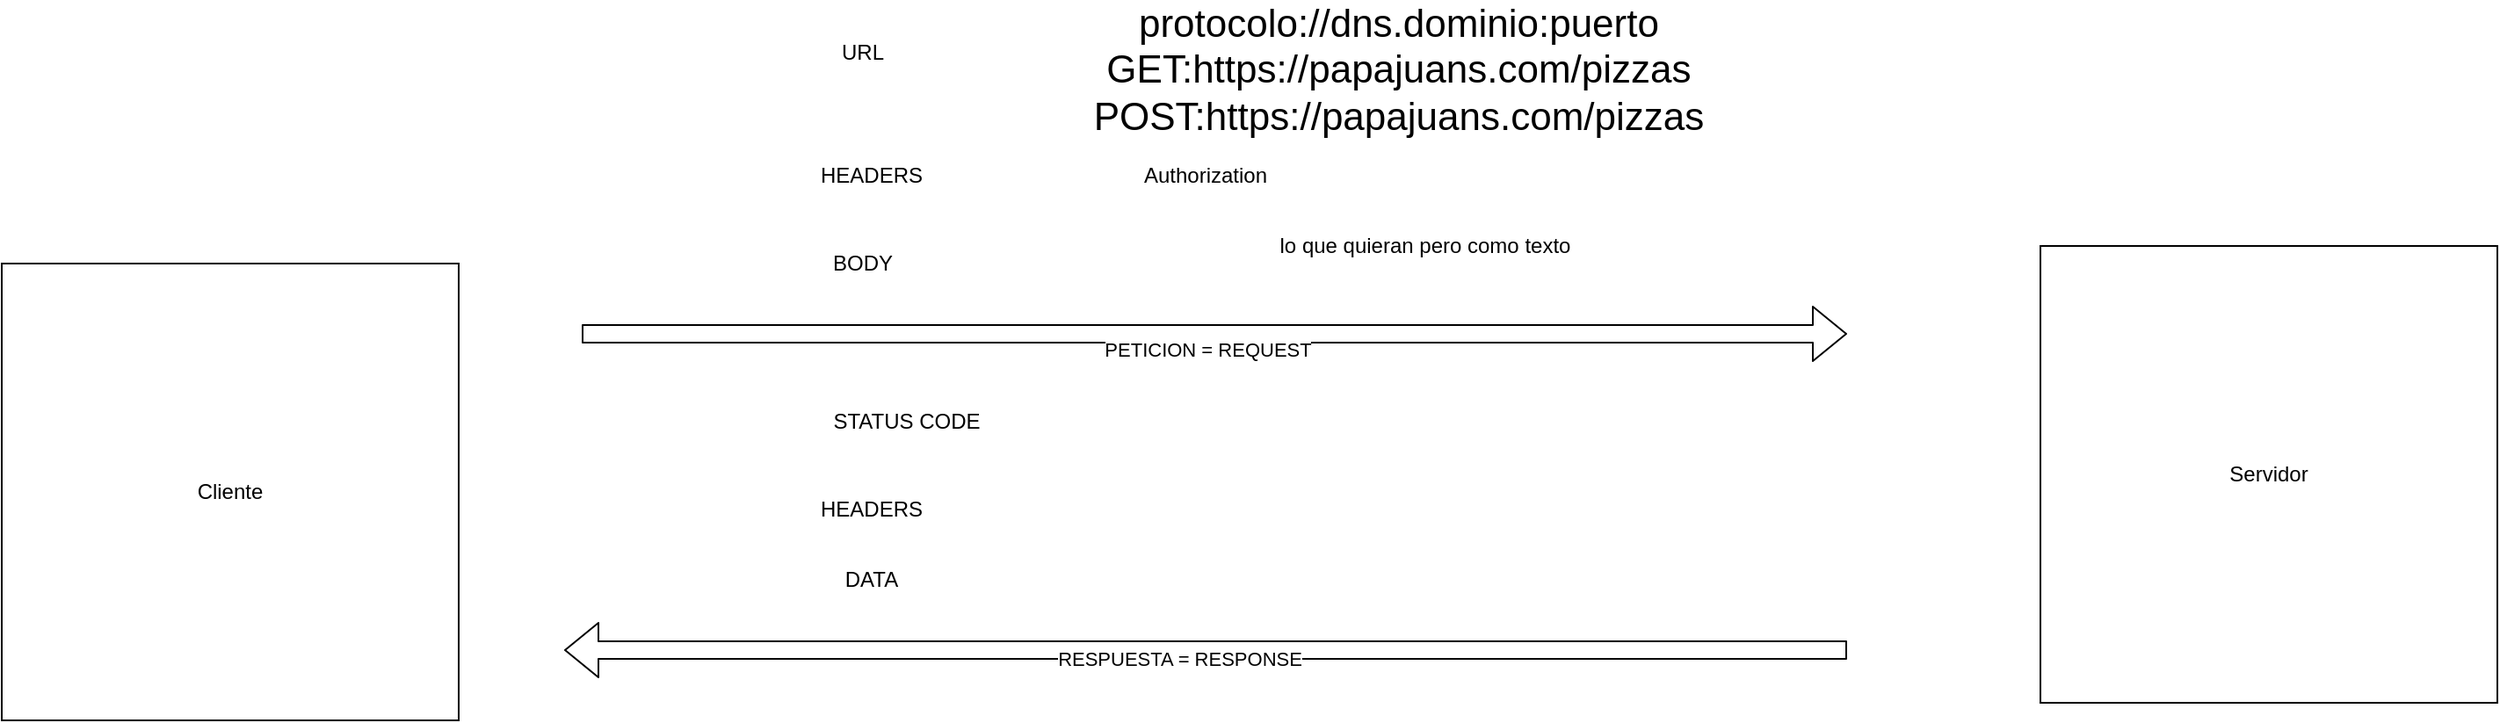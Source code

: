 <mxfile>
    <diagram id="kbAJMu0_gvlOYDLAD9ub" name="Page-1">
        <mxGraphModel dx="1519" dy="1434" grid="1" gridSize="10" guides="1" tooltips="1" connect="1" arrows="1" fold="1" page="1" pageScale="1" pageWidth="827" pageHeight="1169" math="0" shadow="0">
            <root>
                <mxCell id="0"/>
                <mxCell id="1" parent="0"/>
                <mxCell id="2" value="Cliente&lt;br&gt;" style="whiteSpace=wrap;html=1;aspect=fixed;" vertex="1" parent="1">
                    <mxGeometry x="-480" y="110" width="260" height="260" as="geometry"/>
                </mxCell>
                <mxCell id="3" value="Servidor&lt;br&gt;" style="whiteSpace=wrap;html=1;aspect=fixed;" vertex="1" parent="1">
                    <mxGeometry x="680" y="100" width="260" height="260" as="geometry"/>
                </mxCell>
                <mxCell id="5" value="" style="shape=flexArrow;endArrow=classic;html=1;" edge="1" parent="1">
                    <mxGeometry width="50" height="50" relative="1" as="geometry">
                        <mxPoint x="-150" y="150" as="sourcePoint"/>
                        <mxPoint x="570" y="150" as="targetPoint"/>
                    </mxGeometry>
                </mxCell>
                <mxCell id="7" value="PETICION = REQUEST" style="edgeLabel;html=1;align=center;verticalAlign=middle;resizable=0;points=[];" vertex="1" connectable="0" parent="5">
                    <mxGeometry x="-0.012" y="-9" relative="1" as="geometry">
                        <mxPoint as="offset"/>
                    </mxGeometry>
                </mxCell>
                <mxCell id="6" value="&lt;font style=&quot;font-size: 22px&quot;&gt;protocolo://dns.dominio:puerto&lt;br&gt;GET:https://papajuans.com/pizzas&lt;br&gt;POST:https://papajuans.com/pizzas&lt;br&gt;&lt;/font&gt;" style="text;html=1;strokeColor=none;fillColor=none;align=center;verticalAlign=middle;whiteSpace=wrap;rounded=0;" vertex="1" parent="1">
                    <mxGeometry x="60" y="-40" width="510" height="80" as="geometry"/>
                </mxCell>
                <mxCell id="8" value="lo que quieran pero como texto" style="text;html=1;strokeColor=none;fillColor=none;align=center;verticalAlign=middle;whiteSpace=wrap;rounded=0;" vertex="1" parent="1">
                    <mxGeometry x="160" y="90" width="340" height="20" as="geometry"/>
                </mxCell>
                <mxCell id="9" value="HEADERS" style="text;html=1;strokeColor=none;fillColor=none;align=center;verticalAlign=middle;whiteSpace=wrap;rounded=0;" vertex="1" parent="1">
                    <mxGeometry x="-20" y="50" width="70" height="20" as="geometry"/>
                </mxCell>
                <mxCell id="10" value="URL" style="text;html=1;strokeColor=none;fillColor=none;align=center;verticalAlign=middle;whiteSpace=wrap;rounded=0;" vertex="1" parent="1">
                    <mxGeometry x="-10" y="-20" width="40" height="20" as="geometry"/>
                </mxCell>
                <mxCell id="12" value="BODY" style="text;html=1;strokeColor=none;fillColor=none;align=center;verticalAlign=middle;whiteSpace=wrap;rounded=0;" vertex="1" parent="1">
                    <mxGeometry x="-25" y="100" width="70" height="20" as="geometry"/>
                </mxCell>
                <mxCell id="13" value="Authorization" style="text;html=1;strokeColor=none;fillColor=none;align=center;verticalAlign=middle;whiteSpace=wrap;rounded=0;" vertex="1" parent="1">
                    <mxGeometry x="130" y="50" width="150" height="20" as="geometry"/>
                </mxCell>
                <mxCell id="14" value="" style="shape=flexArrow;endArrow=classic;html=1;" edge="1" parent="1">
                    <mxGeometry width="50" height="50" relative="1" as="geometry">
                        <mxPoint x="570" y="330" as="sourcePoint"/>
                        <mxPoint x="-160" y="330" as="targetPoint"/>
                    </mxGeometry>
                </mxCell>
                <mxCell id="16" value="RESPUESTA = RESPONSE" style="edgeLabel;html=1;align=center;verticalAlign=middle;resizable=0;points=[];" vertex="1" connectable="0" parent="14">
                    <mxGeometry x="0.043" y="5" relative="1" as="geometry">
                        <mxPoint as="offset"/>
                    </mxGeometry>
                </mxCell>
                <mxCell id="15" value="HEADERS" style="text;html=1;strokeColor=none;fillColor=none;align=center;verticalAlign=middle;whiteSpace=wrap;rounded=0;" vertex="1" parent="1">
                    <mxGeometry x="-20" y="240" width="70" height="20" as="geometry"/>
                </mxCell>
                <mxCell id="17" value="DATA" style="text;html=1;strokeColor=none;fillColor=none;align=center;verticalAlign=middle;whiteSpace=wrap;rounded=0;" vertex="1" parent="1">
                    <mxGeometry x="-20" y="280" width="70" height="20" as="geometry"/>
                </mxCell>
                <mxCell id="18" value="STATUS CODE" style="text;html=1;strokeColor=none;fillColor=none;align=center;verticalAlign=middle;whiteSpace=wrap;rounded=0;" vertex="1" parent="1">
                    <mxGeometry x="-10" y="190" width="90" height="20" as="geometry"/>
                </mxCell>
            </root>
        </mxGraphModel>
    </diagram>
</mxfile>